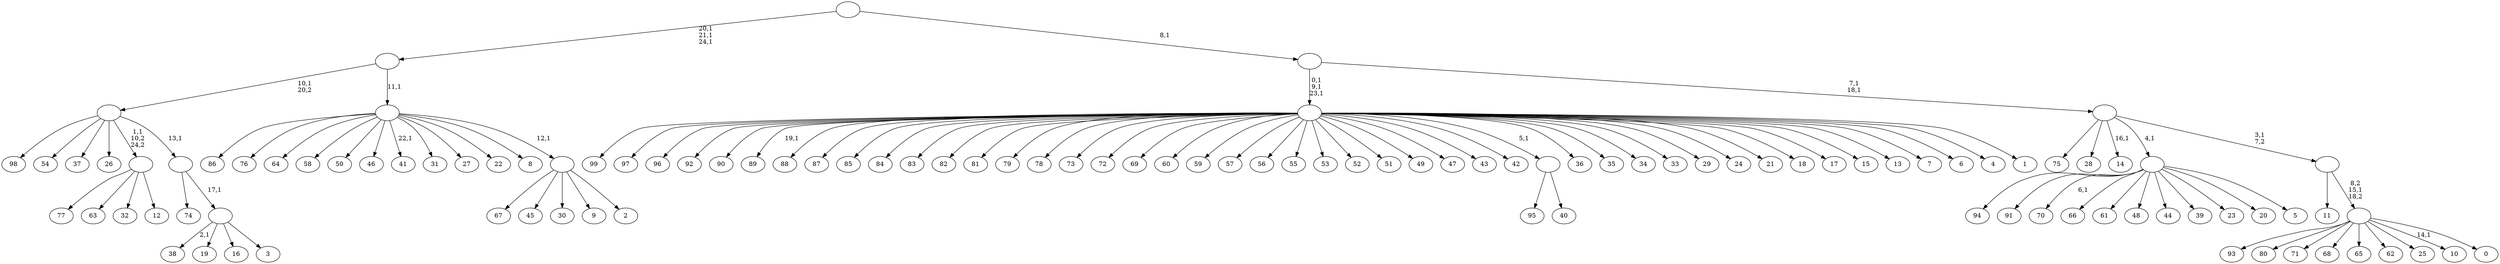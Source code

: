 digraph T {
	125 [label="99"]
	124 [label="98"]
	123 [label="97"]
	122 [label="96"]
	121 [label="95"]
	120 [label="94"]
	119 [label="93"]
	118 [label="92"]
	117 [label="91"]
	116 [label="90"]
	115 [label="89"]
	113 [label="88"]
	112 [label="87"]
	111 [label="86"]
	110 [label="85"]
	109 [label="84"]
	108 [label="83"]
	107 [label="82"]
	106 [label="81"]
	105 [label="80"]
	104 [label="79"]
	103 [label="78"]
	102 [label="77"]
	101 [label="76"]
	100 [label="75"]
	99 [label="74"]
	98 [label="73"]
	97 [label="72"]
	96 [label="71"]
	95 [label="70"]
	93 [label="69"]
	92 [label="68"]
	91 [label="67"]
	90 [label="66"]
	89 [label="65"]
	88 [label="64"]
	87 [label="63"]
	86 [label="62"]
	85 [label="61"]
	84 [label="60"]
	83 [label="59"]
	82 [label="58"]
	81 [label="57"]
	80 [label="56"]
	79 [label="55"]
	78 [label="54"]
	77 [label="53"]
	76 [label="52"]
	75 [label="51"]
	74 [label="50"]
	73 [label="49"]
	72 [label="48"]
	71 [label="47"]
	70 [label="46"]
	69 [label="45"]
	68 [label="44"]
	67 [label="43"]
	66 [label="42"]
	65 [label="41"]
	63 [label="40"]
	62 [label=""]
	61 [label="39"]
	60 [label="38"]
	58 [label="37"]
	57 [label="36"]
	56 [label="35"]
	55 [label="34"]
	54 [label="33"]
	53 [label="32"]
	52 [label="31"]
	51 [label="30"]
	50 [label="29"]
	49 [label="28"]
	48 [label="27"]
	47 [label="26"]
	46 [label="25"]
	45 [label="24"]
	44 [label="23"]
	43 [label="22"]
	42 [label="21"]
	41 [label="20"]
	40 [label="19"]
	39 [label="18"]
	38 [label="17"]
	37 [label="16"]
	36 [label="15"]
	35 [label="14"]
	33 [label="13"]
	32 [label="12"]
	31 [label=""]
	30 [label="11"]
	29 [label="10"]
	27 [label="9"]
	26 [label="8"]
	25 [label="7"]
	24 [label="6"]
	23 [label="5"]
	22 [label=""]
	21 [label="4"]
	20 [label="3"]
	19 [label=""]
	18 [label=""]
	17 [label=""]
	16 [label="2"]
	15 [label=""]
	14 [label=""]
	13 [label=""]
	10 [label="1"]
	9 [label=""]
	6 [label="0"]
	5 [label=""]
	4 [label=""]
	3 [label=""]
	1 [label=""]
	0 [label=""]
	62 -> 121 [label=""]
	62 -> 63 [label=""]
	31 -> 102 [label=""]
	31 -> 87 [label=""]
	31 -> 53 [label=""]
	31 -> 32 [label=""]
	22 -> 95 [label="6,1"]
	22 -> 120 [label=""]
	22 -> 117 [label=""]
	22 -> 90 [label=""]
	22 -> 85 [label=""]
	22 -> 72 [label=""]
	22 -> 68 [label=""]
	22 -> 61 [label=""]
	22 -> 44 [label=""]
	22 -> 41 [label=""]
	22 -> 23 [label=""]
	19 -> 60 [label="2,1"]
	19 -> 40 [label=""]
	19 -> 37 [label=""]
	19 -> 20 [label=""]
	18 -> 99 [label=""]
	18 -> 19 [label="17,1"]
	17 -> 124 [label=""]
	17 -> 78 [label=""]
	17 -> 58 [label=""]
	17 -> 47 [label=""]
	17 -> 31 [label="1,1\n10,2\n24,2"]
	17 -> 18 [label="13,1"]
	15 -> 91 [label=""]
	15 -> 69 [label=""]
	15 -> 51 [label=""]
	15 -> 27 [label=""]
	15 -> 16 [label=""]
	14 -> 65 [label="22,1"]
	14 -> 111 [label=""]
	14 -> 101 [label=""]
	14 -> 88 [label=""]
	14 -> 82 [label=""]
	14 -> 74 [label=""]
	14 -> 70 [label=""]
	14 -> 52 [label=""]
	14 -> 48 [label=""]
	14 -> 43 [label=""]
	14 -> 26 [label=""]
	14 -> 15 [label="12,1"]
	13 -> 17 [label="10,1\n20,2"]
	13 -> 14 [label="11,1"]
	9 -> 115 [label="19,1"]
	9 -> 125 [label=""]
	9 -> 123 [label=""]
	9 -> 122 [label=""]
	9 -> 118 [label=""]
	9 -> 116 [label=""]
	9 -> 113 [label=""]
	9 -> 112 [label=""]
	9 -> 110 [label=""]
	9 -> 109 [label=""]
	9 -> 108 [label=""]
	9 -> 107 [label=""]
	9 -> 106 [label=""]
	9 -> 104 [label=""]
	9 -> 103 [label=""]
	9 -> 98 [label=""]
	9 -> 97 [label=""]
	9 -> 93 [label=""]
	9 -> 84 [label=""]
	9 -> 83 [label=""]
	9 -> 81 [label=""]
	9 -> 80 [label=""]
	9 -> 79 [label=""]
	9 -> 77 [label=""]
	9 -> 76 [label=""]
	9 -> 75 [label=""]
	9 -> 73 [label=""]
	9 -> 71 [label=""]
	9 -> 67 [label=""]
	9 -> 66 [label=""]
	9 -> 62 [label="5,1"]
	9 -> 57 [label=""]
	9 -> 56 [label=""]
	9 -> 55 [label=""]
	9 -> 54 [label=""]
	9 -> 50 [label=""]
	9 -> 45 [label=""]
	9 -> 42 [label=""]
	9 -> 39 [label=""]
	9 -> 38 [label=""]
	9 -> 36 [label=""]
	9 -> 33 [label=""]
	9 -> 25 [label=""]
	9 -> 24 [label=""]
	9 -> 21 [label=""]
	9 -> 10 [label=""]
	5 -> 29 [label="14,1"]
	5 -> 119 [label=""]
	5 -> 105 [label=""]
	5 -> 96 [label=""]
	5 -> 92 [label=""]
	5 -> 89 [label=""]
	5 -> 86 [label=""]
	5 -> 46 [label=""]
	5 -> 6 [label=""]
	4 -> 30 [label=""]
	4 -> 5 [label="8,2\n15,1\n18,2"]
	3 -> 35 [label="16,1"]
	3 -> 100 [label=""]
	3 -> 49 [label=""]
	3 -> 22 [label="4,1"]
	3 -> 4 [label="3,1\n7,2"]
	1 -> 3 [label="7,1\n18,1"]
	1 -> 9 [label="0,1\n9,1\n23,1"]
	0 -> 13 [label="20,1\n21,1\n24,1"]
	0 -> 1 [label="8,1"]
}
